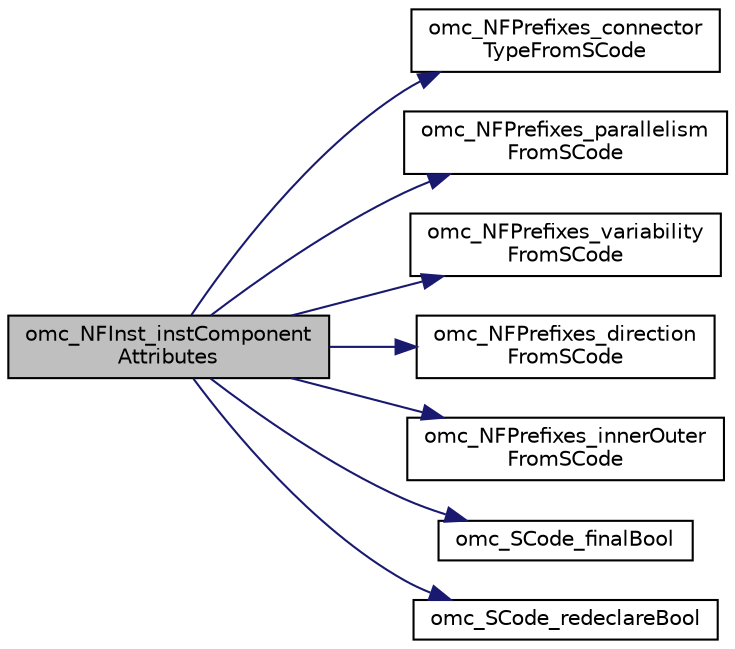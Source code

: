 digraph "omc_NFInst_instComponentAttributes"
{
  edge [fontname="Helvetica",fontsize="10",labelfontname="Helvetica",labelfontsize="10"];
  node [fontname="Helvetica",fontsize="10",shape=record];
  rankdir="LR";
  Node2061 [label="omc_NFInst_instComponent\lAttributes",height=0.2,width=0.4,color="black", fillcolor="grey75", style="filled", fontcolor="black"];
  Node2061 -> Node2062 [color="midnightblue",fontsize="10",style="solid",fontname="Helvetica"];
  Node2062 [label="omc_NFPrefixes_connector\lTypeFromSCode",height=0.2,width=0.4,color="black", fillcolor="white", style="filled",URL="$d3/dc8/_n_f_prefixes_8c.html#a79f5338333519be4b6d9222797dd0ae9"];
  Node2061 -> Node2063 [color="midnightblue",fontsize="10",style="solid",fontname="Helvetica"];
  Node2063 [label="omc_NFPrefixes_parallelism\lFromSCode",height=0.2,width=0.4,color="black", fillcolor="white", style="filled",URL="$d3/dc8/_n_f_prefixes_8c.html#a64f106a33b160345334598a98d054289"];
  Node2061 -> Node2064 [color="midnightblue",fontsize="10",style="solid",fontname="Helvetica"];
  Node2064 [label="omc_NFPrefixes_variability\lFromSCode",height=0.2,width=0.4,color="black", fillcolor="white", style="filled",URL="$d3/dc8/_n_f_prefixes_8c.html#aee42afc3ef1a5191bc443a5c41e2e7fe"];
  Node2061 -> Node2065 [color="midnightblue",fontsize="10",style="solid",fontname="Helvetica"];
  Node2065 [label="omc_NFPrefixes_direction\lFromSCode",height=0.2,width=0.4,color="black", fillcolor="white", style="filled",URL="$d3/dc8/_n_f_prefixes_8c.html#a9fa02b0caf34a6484b616312d09100ce"];
  Node2061 -> Node2066 [color="midnightblue",fontsize="10",style="solid",fontname="Helvetica"];
  Node2066 [label="omc_NFPrefixes_innerOuter\lFromSCode",height=0.2,width=0.4,color="black", fillcolor="white", style="filled",URL="$d3/dc8/_n_f_prefixes_8c.html#a5b97e1c77b73cbfa5f369ca52067e1e0"];
  Node2061 -> Node2067 [color="midnightblue",fontsize="10",style="solid",fontname="Helvetica"];
  Node2067 [label="omc_SCode_finalBool",height=0.2,width=0.4,color="black", fillcolor="white", style="filled",URL="$d9/d9e/_s_code_8c.html#a4ff91ae67ff2eb0d1428fd91f1fc17bb"];
  Node2061 -> Node2068 [color="midnightblue",fontsize="10",style="solid",fontname="Helvetica"];
  Node2068 [label="omc_SCode_redeclareBool",height=0.2,width=0.4,color="black", fillcolor="white", style="filled",URL="$d9/d9e/_s_code_8c.html#aee5268da74f44aaa58b37b3dadd90a4a"];
}
